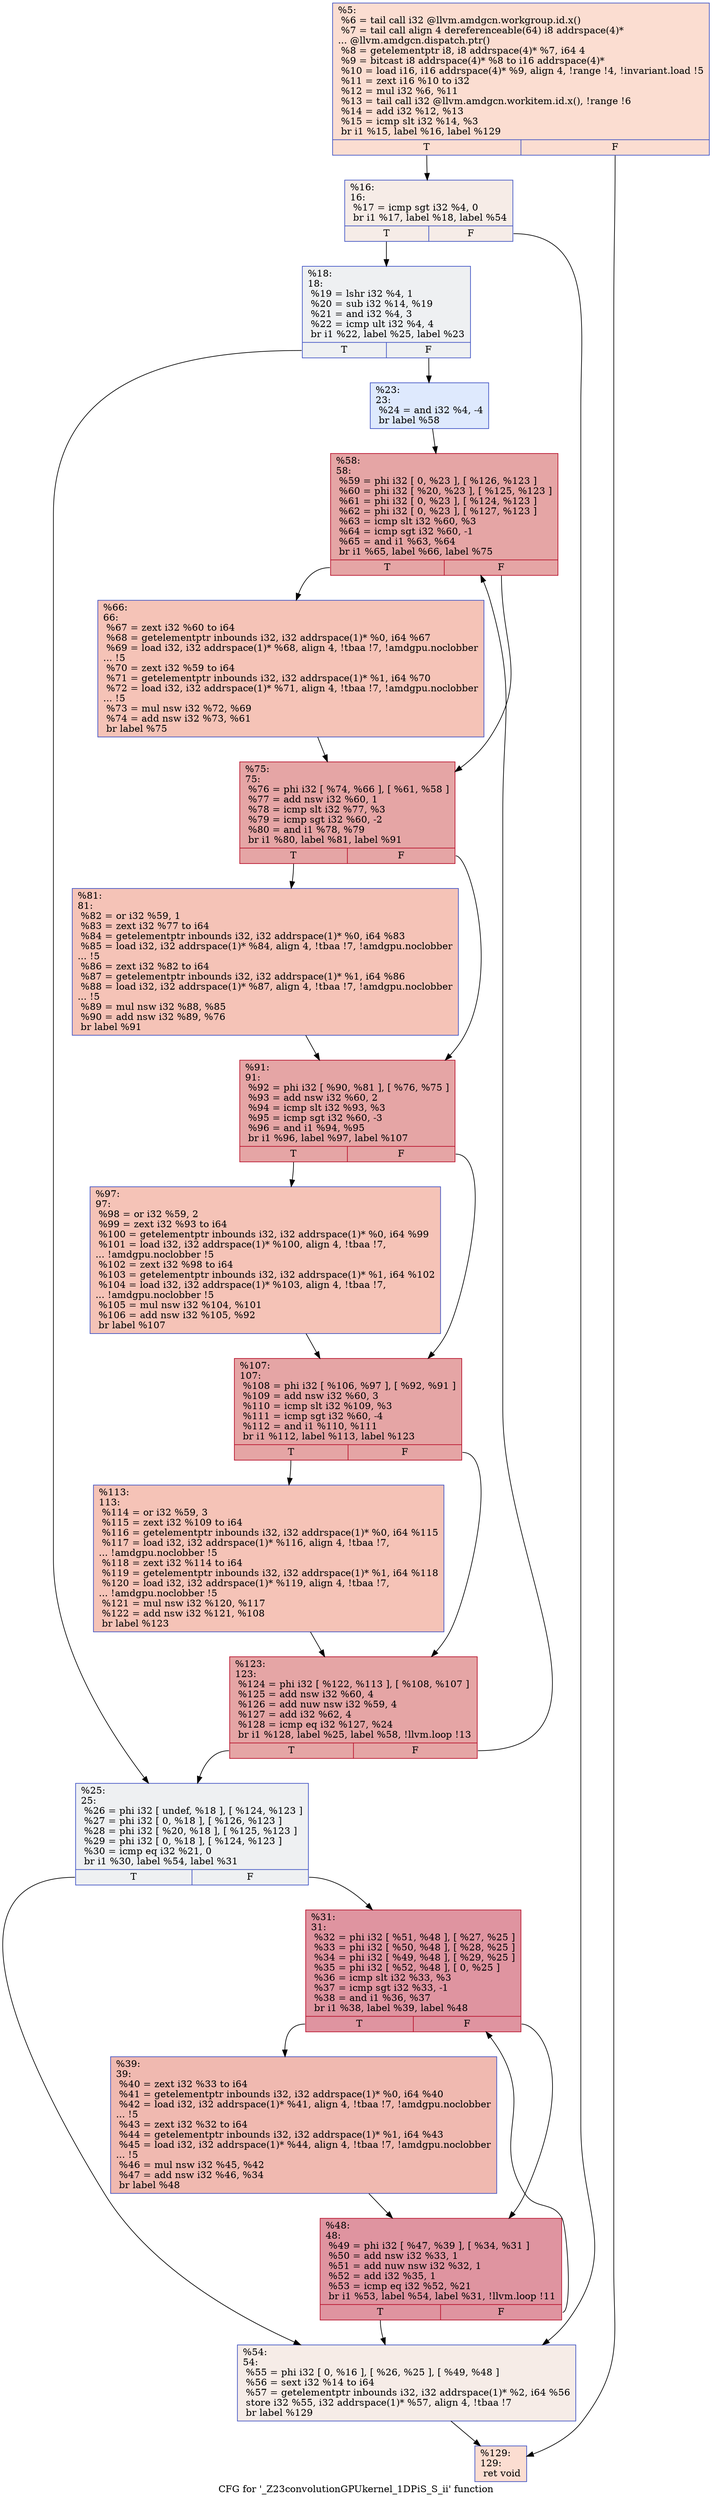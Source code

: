 digraph "CFG for '_Z23convolutionGPUkernel_1DPiS_S_ii' function" {
	label="CFG for '_Z23convolutionGPUkernel_1DPiS_S_ii' function";

	Node0x55a35a0 [shape=record,color="#3d50c3ff", style=filled, fillcolor="#f7b39670",label="{%5:\l  %6 = tail call i32 @llvm.amdgcn.workgroup.id.x()\l  %7 = tail call align 4 dereferenceable(64) i8 addrspace(4)*\l... @llvm.amdgcn.dispatch.ptr()\l  %8 = getelementptr i8, i8 addrspace(4)* %7, i64 4\l  %9 = bitcast i8 addrspace(4)* %8 to i16 addrspace(4)*\l  %10 = load i16, i16 addrspace(4)* %9, align 4, !range !4, !invariant.load !5\l  %11 = zext i16 %10 to i32\l  %12 = mul i32 %6, %11\l  %13 = tail call i32 @llvm.amdgcn.workitem.id.x(), !range !6\l  %14 = add i32 %12, %13\l  %15 = icmp slt i32 %14, %3\l  br i1 %15, label %16, label %129\l|{<s0>T|<s1>F}}"];
	Node0x55a35a0:s0 -> Node0x55a54a0;
	Node0x55a35a0:s1 -> Node0x55a5530;
	Node0x55a54a0 [shape=record,color="#3d50c3ff", style=filled, fillcolor="#ead5c970",label="{%16:\l16:                                               \l  %17 = icmp sgt i32 %4, 0\l  br i1 %17, label %18, label %54\l|{<s0>T|<s1>F}}"];
	Node0x55a54a0:s0 -> Node0x55a5780;
	Node0x55a54a0:s1 -> Node0x55a57d0;
	Node0x55a5780 [shape=record,color="#3d50c3ff", style=filled, fillcolor="#d9dce170",label="{%18:\l18:                                               \l  %19 = lshr i32 %4, 1\l  %20 = sub i32 %14, %19\l  %21 = and i32 %4, 3\l  %22 = icmp ult i32 %4, 4\l  br i1 %22, label %25, label %23\l|{<s0>T|<s1>F}}"];
	Node0x55a5780:s0 -> Node0x55a5be0;
	Node0x55a5780:s1 -> Node0x55a5c30;
	Node0x55a5c30 [shape=record,color="#3d50c3ff", style=filled, fillcolor="#b5cdfa70",label="{%23:\l23:                                               \l  %24 = and i32 %4, -4\l  br label %58\l}"];
	Node0x55a5c30 -> Node0x55a5e30;
	Node0x55a5be0 [shape=record,color="#3d50c3ff", style=filled, fillcolor="#d9dce170",label="{%25:\l25:                                               \l  %26 = phi i32 [ undef, %18 ], [ %124, %123 ]\l  %27 = phi i32 [ 0, %18 ], [ %126, %123 ]\l  %28 = phi i32 [ %20, %18 ], [ %125, %123 ]\l  %29 = phi i32 [ 0, %18 ], [ %124, %123 ]\l  %30 = icmp eq i32 %21, 0\l  br i1 %30, label %54, label %31\l|{<s0>T|<s1>F}}"];
	Node0x55a5be0:s0 -> Node0x55a57d0;
	Node0x55a5be0:s1 -> Node0x55a6800;
	Node0x55a6800 [shape=record,color="#b70d28ff", style=filled, fillcolor="#b70d2870",label="{%31:\l31:                                               \l  %32 = phi i32 [ %51, %48 ], [ %27, %25 ]\l  %33 = phi i32 [ %50, %48 ], [ %28, %25 ]\l  %34 = phi i32 [ %49, %48 ], [ %29, %25 ]\l  %35 = phi i32 [ %52, %48 ], [ 0, %25 ]\l  %36 = icmp slt i32 %33, %3\l  %37 = icmp sgt i32 %33, -1\l  %38 = and i1 %36, %37\l  br i1 %38, label %39, label %48\l|{<s0>T|<s1>F}}"];
	Node0x55a6800:s0 -> Node0x55a7110;
	Node0x55a6800:s1 -> Node0x55a6970;
	Node0x55a7110 [shape=record,color="#3d50c3ff", style=filled, fillcolor="#de614d70",label="{%39:\l39:                                               \l  %40 = zext i32 %33 to i64\l  %41 = getelementptr inbounds i32, i32 addrspace(1)* %0, i64 %40\l  %42 = load i32, i32 addrspace(1)* %41, align 4, !tbaa !7, !amdgpu.noclobber\l... !5\l  %43 = zext i32 %32 to i64\l  %44 = getelementptr inbounds i32, i32 addrspace(1)* %1, i64 %43\l  %45 = load i32, i32 addrspace(1)* %44, align 4, !tbaa !7, !amdgpu.noclobber\l... !5\l  %46 = mul nsw i32 %45, %42\l  %47 = add nsw i32 %46, %34\l  br label %48\l}"];
	Node0x55a7110 -> Node0x55a6970;
	Node0x55a6970 [shape=record,color="#b70d28ff", style=filled, fillcolor="#b70d2870",label="{%48:\l48:                                               \l  %49 = phi i32 [ %47, %39 ], [ %34, %31 ]\l  %50 = add nsw i32 %33, 1\l  %51 = add nuw nsw i32 %32, 1\l  %52 = add i32 %35, 1\l  %53 = icmp eq i32 %52, %21\l  br i1 %53, label %54, label %31, !llvm.loop !11\l|{<s0>T|<s1>F}}"];
	Node0x55a6970:s0 -> Node0x55a57d0;
	Node0x55a6970:s1 -> Node0x55a6800;
	Node0x55a57d0 [shape=record,color="#3d50c3ff", style=filled, fillcolor="#ead5c970",label="{%54:\l54:                                               \l  %55 = phi i32 [ 0, %16 ], [ %26, %25 ], [ %49, %48 ]\l  %56 = sext i32 %14 to i64\l  %57 = getelementptr inbounds i32, i32 addrspace(1)* %2, i64 %56\l  store i32 %55, i32 addrspace(1)* %57, align 4, !tbaa !7\l  br label %129\l}"];
	Node0x55a57d0 -> Node0x55a5530;
	Node0x55a5e30 [shape=record,color="#b70d28ff", style=filled, fillcolor="#c5333470",label="{%58:\l58:                                               \l  %59 = phi i32 [ 0, %23 ], [ %126, %123 ]\l  %60 = phi i32 [ %20, %23 ], [ %125, %123 ]\l  %61 = phi i32 [ 0, %23 ], [ %124, %123 ]\l  %62 = phi i32 [ 0, %23 ], [ %127, %123 ]\l  %63 = icmp slt i32 %60, %3\l  %64 = icmp sgt i32 %60, -1\l  %65 = and i1 %63, %64\l  br i1 %65, label %66, label %75\l|{<s0>T|<s1>F}}"];
	Node0x55a5e30:s0 -> Node0x55a5730;
	Node0x55a5e30:s1 -> Node0x55a6b40;
	Node0x55a5730 [shape=record,color="#3d50c3ff", style=filled, fillcolor="#e8765c70",label="{%66:\l66:                                               \l  %67 = zext i32 %60 to i64\l  %68 = getelementptr inbounds i32, i32 addrspace(1)* %0, i64 %67\l  %69 = load i32, i32 addrspace(1)* %68, align 4, !tbaa !7, !amdgpu.noclobber\l... !5\l  %70 = zext i32 %59 to i64\l  %71 = getelementptr inbounds i32, i32 addrspace(1)* %1, i64 %70\l  %72 = load i32, i32 addrspace(1)* %71, align 4, !tbaa !7, !amdgpu.noclobber\l... !5\l  %73 = mul nsw i32 %72, %69\l  %74 = add nsw i32 %73, %61\l  br label %75\l}"];
	Node0x55a5730 -> Node0x55a6b40;
	Node0x55a6b40 [shape=record,color="#b70d28ff", style=filled, fillcolor="#c5333470",label="{%75:\l75:                                               \l  %76 = phi i32 [ %74, %66 ], [ %61, %58 ]\l  %77 = add nsw i32 %60, 1\l  %78 = icmp slt i32 %77, %3\l  %79 = icmp sgt i32 %60, -2\l  %80 = and i1 %78, %79\l  br i1 %80, label %81, label %91\l|{<s0>T|<s1>F}}"];
	Node0x55a6b40:s0 -> Node0x55a9af0;
	Node0x55a6b40:s1 -> Node0x55a9b40;
	Node0x55a9af0 [shape=record,color="#3d50c3ff", style=filled, fillcolor="#e8765c70",label="{%81:\l81:                                               \l  %82 = or i32 %59, 1\l  %83 = zext i32 %77 to i64\l  %84 = getelementptr inbounds i32, i32 addrspace(1)* %0, i64 %83\l  %85 = load i32, i32 addrspace(1)* %84, align 4, !tbaa !7, !amdgpu.noclobber\l... !5\l  %86 = zext i32 %82 to i64\l  %87 = getelementptr inbounds i32, i32 addrspace(1)* %1, i64 %86\l  %88 = load i32, i32 addrspace(1)* %87, align 4, !tbaa !7, !amdgpu.noclobber\l... !5\l  %89 = mul nsw i32 %88, %85\l  %90 = add nsw i32 %89, %76\l  br label %91\l}"];
	Node0x55a9af0 -> Node0x55a9b40;
	Node0x55a9b40 [shape=record,color="#b70d28ff", style=filled, fillcolor="#c5333470",label="{%91:\l91:                                               \l  %92 = phi i32 [ %90, %81 ], [ %76, %75 ]\l  %93 = add nsw i32 %60, 2\l  %94 = icmp slt i32 %93, %3\l  %95 = icmp sgt i32 %60, -3\l  %96 = and i1 %94, %95\l  br i1 %96, label %97, label %107\l|{<s0>T|<s1>F}}"];
	Node0x55a9b40:s0 -> Node0x55aa4d0;
	Node0x55a9b40:s1 -> Node0x55aa520;
	Node0x55aa4d0 [shape=record,color="#3d50c3ff", style=filled, fillcolor="#e8765c70",label="{%97:\l97:                                               \l  %98 = or i32 %59, 2\l  %99 = zext i32 %93 to i64\l  %100 = getelementptr inbounds i32, i32 addrspace(1)* %0, i64 %99\l  %101 = load i32, i32 addrspace(1)* %100, align 4, !tbaa !7,\l... !amdgpu.noclobber !5\l  %102 = zext i32 %98 to i64\l  %103 = getelementptr inbounds i32, i32 addrspace(1)* %1, i64 %102\l  %104 = load i32, i32 addrspace(1)* %103, align 4, !tbaa !7,\l... !amdgpu.noclobber !5\l  %105 = mul nsw i32 %104, %101\l  %106 = add nsw i32 %105, %92\l  br label %107\l}"];
	Node0x55aa4d0 -> Node0x55aa520;
	Node0x55aa520 [shape=record,color="#b70d28ff", style=filled, fillcolor="#c5333470",label="{%107:\l107:                                              \l  %108 = phi i32 [ %106, %97 ], [ %92, %91 ]\l  %109 = add nsw i32 %60, 3\l  %110 = icmp slt i32 %109, %3\l  %111 = icmp sgt i32 %60, -4\l  %112 = and i1 %110, %111\l  br i1 %112, label %113, label %123\l|{<s0>T|<s1>F}}"];
	Node0x55aa520:s0 -> Node0x55aaee0;
	Node0x55aa520:s1 -> Node0x55a6340;
	Node0x55aaee0 [shape=record,color="#3d50c3ff", style=filled, fillcolor="#e8765c70",label="{%113:\l113:                                              \l  %114 = or i32 %59, 3\l  %115 = zext i32 %109 to i64\l  %116 = getelementptr inbounds i32, i32 addrspace(1)* %0, i64 %115\l  %117 = load i32, i32 addrspace(1)* %116, align 4, !tbaa !7,\l... !amdgpu.noclobber !5\l  %118 = zext i32 %114 to i64\l  %119 = getelementptr inbounds i32, i32 addrspace(1)* %1, i64 %118\l  %120 = load i32, i32 addrspace(1)* %119, align 4, !tbaa !7,\l... !amdgpu.noclobber !5\l  %121 = mul nsw i32 %120, %117\l  %122 = add nsw i32 %121, %108\l  br label %123\l}"];
	Node0x55aaee0 -> Node0x55a6340;
	Node0x55a6340 [shape=record,color="#b70d28ff", style=filled, fillcolor="#c5333470",label="{%123:\l123:                                              \l  %124 = phi i32 [ %122, %113 ], [ %108, %107 ]\l  %125 = add nsw i32 %60, 4\l  %126 = add nuw nsw i32 %59, 4\l  %127 = add i32 %62, 4\l  %128 = icmp eq i32 %127, %24\l  br i1 %128, label %25, label %58, !llvm.loop !13\l|{<s0>T|<s1>F}}"];
	Node0x55a6340:s0 -> Node0x55a5be0;
	Node0x55a6340:s1 -> Node0x55a5e30;
	Node0x55a5530 [shape=record,color="#3d50c3ff", style=filled, fillcolor="#f7b39670",label="{%129:\l129:                                              \l  ret void\l}"];
}
